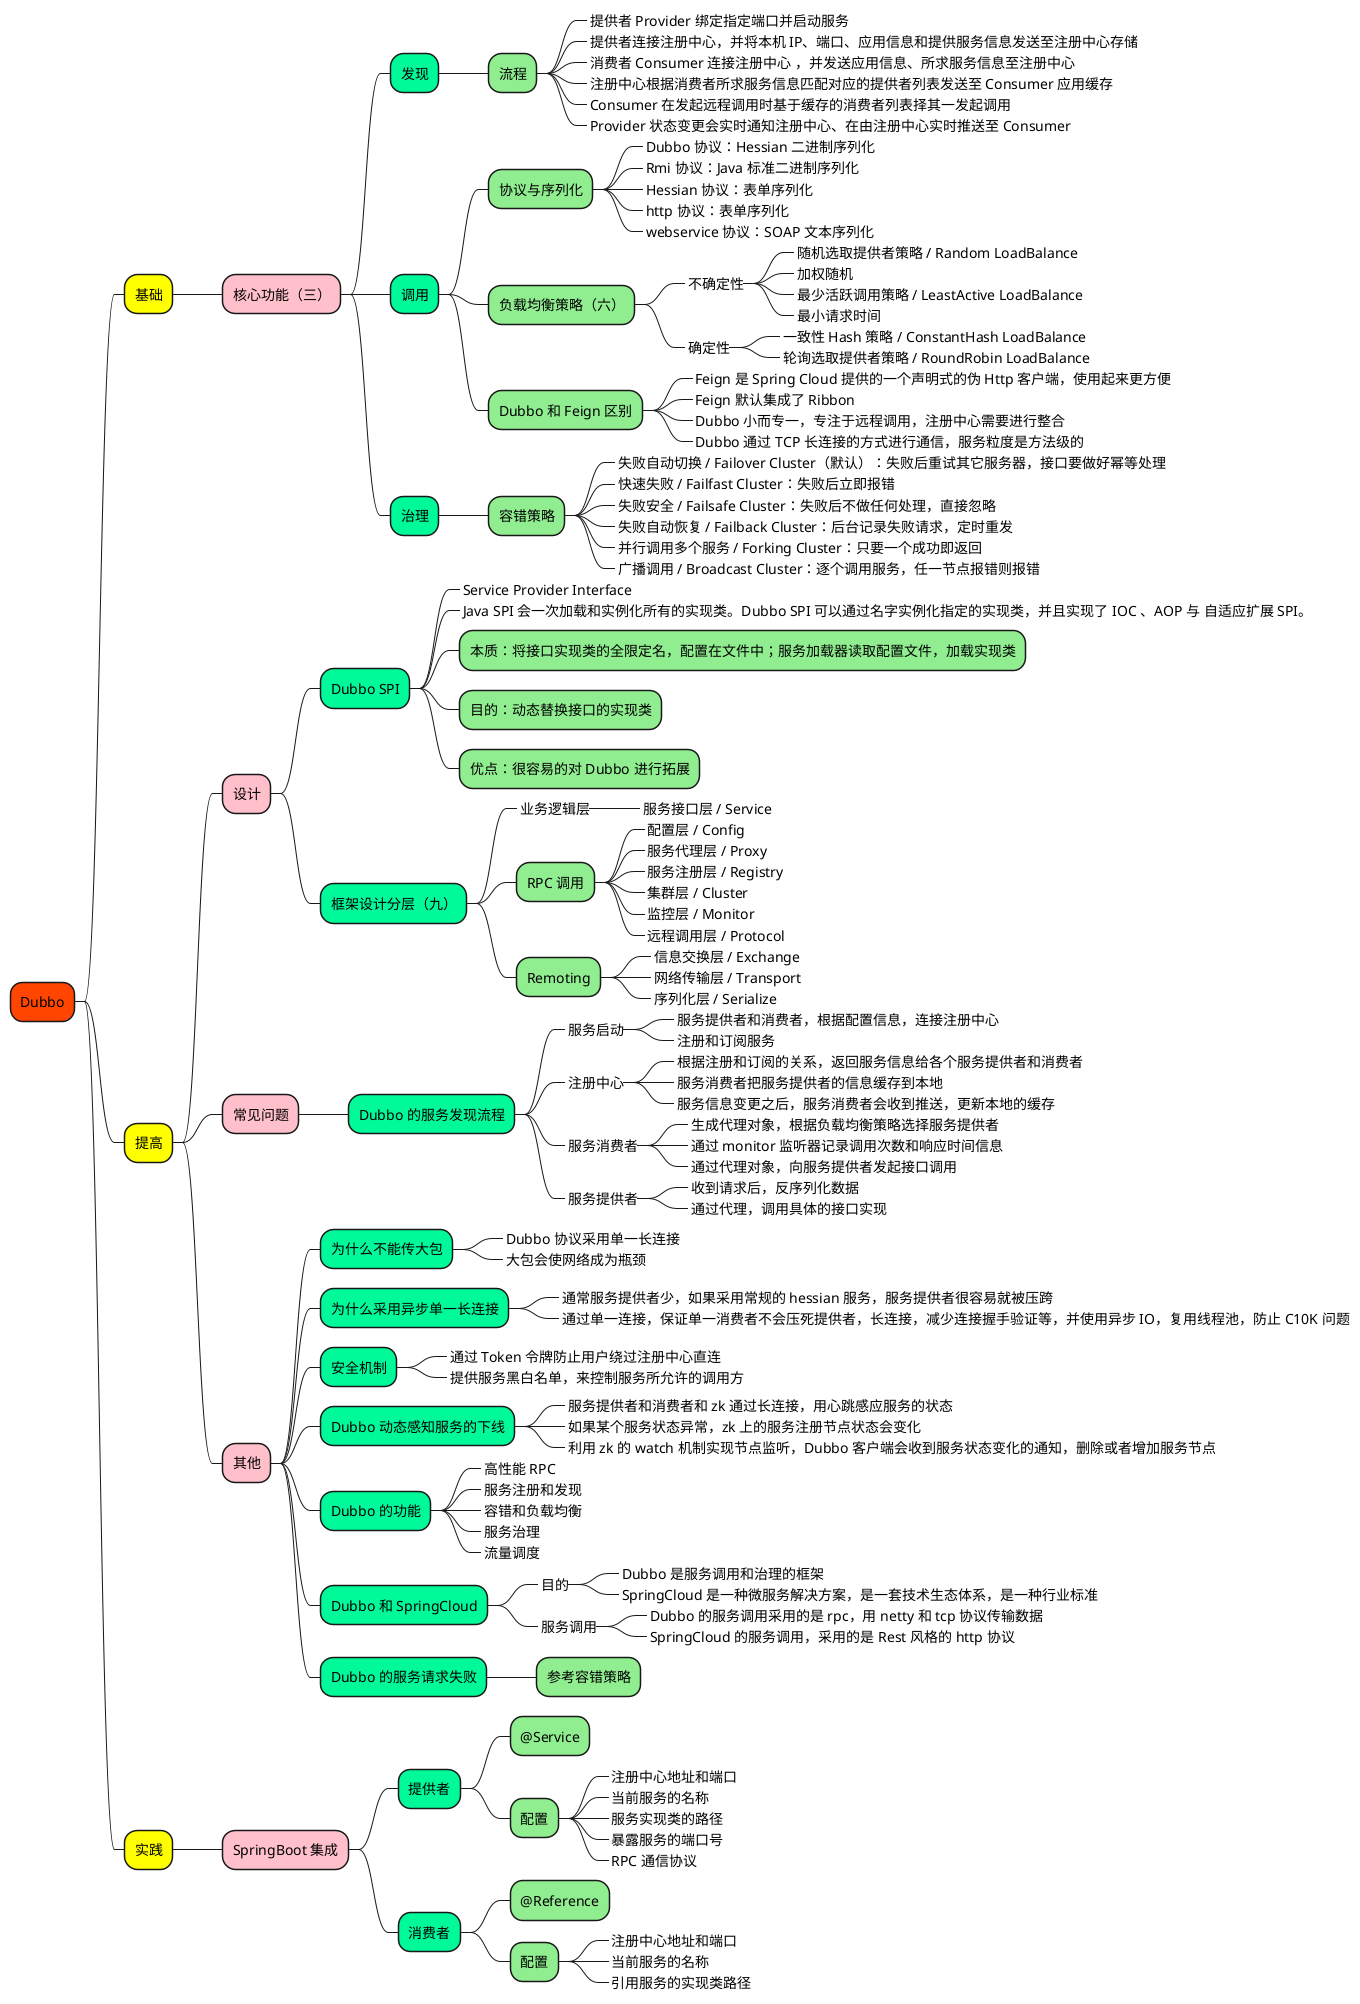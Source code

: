 @startmindmap

+[#OrangeRed] Dubbo

++[#yellow] 基础

+++[#Pink] 核心功能（三）

++++[#MediumSpringGreen] 发现

+++++[#LightGreen] 流程
++++++[#Aquamarine]_ 提供者 Provider 绑定指定端口并启动服务
++++++[#Aquamarine]_ 提供者连接注册中心，并将本机 IP、端口、应用信息和提供服务信息发送至注册中心存储
++++++[#Aquamarine]_ 消费者 Consumer 连接注册中心 ，并发送应用信息、所求服务信息至注册中心
++++++[#Aquamarine]_ 注册中心根据消费者所求服务信息匹配对应的提供者列表发送至 Consumer 应用缓存
++++++[#Aquamarine]_ Consumer 在发起远程调用时基于缓存的消费者列表择其一发起调用
++++++[#Aquamarine]_ Provider 状态变更会实时通知注册中心、在由注册中心实时推送至 Consumer

++++[#MediumSpringGreen] 调用

+++++[#LightGreen] 协议与序列化
++++++[#Aquamarine]_ Dubbo 协议：Hessian 二进制序列化
++++++[#Aquamarine]_ Rmi 协议：Java 标准二进制序列化
++++++[#Aquamarine]_ Hessian 协议：表单序列化
++++++[#Aquamarine]_ http 协议：表单序列化
++++++[#Aquamarine]_ webservice 协议：SOAP 文本序列化

+++++[#LightGreen] 负载均衡策略（六）
++++++[#Aquamarine]_ 不确定性
+++++++[#Aquamarine]_ 随机选取提供者策略 / Random LoadBalance
+++++++[#Aquamarine]_ 加权随机
+++++++[#Aquamarine]_ 最少活跃调用策略 / LeastActive LoadBalance
+++++++[#Aquamarine]_ 最小请求时间
++++++[#Aquamarine]_ 确定性
+++++++[#Aquamarine]_ 一致性 Hash 策略 / ConstantHash LoadBalance
+++++++[#Aquamarine]_ 轮询选取提供者策略 / RoundRobin LoadBalance

+++++[#LightGreen] Dubbo 和 Feign 区别
++++++[#Aquamarine]_ Feign 是 Spring Cloud 提供的一个声明式的伪 Http 客户端，使用起来更方便
++++++[#Aquamarine]_ Feign 默认集成了 Ribbon
++++++[#Aquamarine]_ Dubbo 小而专一，专注于远程调用，注册中心需要进行整合
++++++[#Aquamarine]_ Dubbo 通过 TCP 长连接的方式进行通信，服务粒度是方法级的

++++[#MediumSpringGreen] 治理

+++++[#LightGreen] 容错策略
++++++[#Aquamarine]_ 失败自动切换 / Failover Cluster（默认）：失败后重试其它服务器，接口要做好幂等处理
++++++[#Aquamarine]_ 快速失败 / Failfast Cluster：失败后立即报错
++++++[#Aquamarine]_ 失败安全 / Failsafe Cluster：失败后不做任何处理，直接忽略
++++++[#Aquamarine]_ 失败自动恢复 / Failback Cluster：后台记录失败请求，定时重发
++++++[#Aquamarine]_ 并行调用多个服务 / Forking Cluster：只要一个成功即返回
++++++[#Aquamarine]_ 广播调用 / Broadcast Cluster：逐个调用服务，任一节点报错则报错



++[#yellow] 提高

+++[#Pink] 设计

++++[#MediumSpringGreen] Dubbo SPI
+++++[#LightGreen]_ Service Provider Interface
+++++[#LightGreen]_ Java SPI 会一次加载和实例化所有的实现类。Dubbo SPI 可以通过名字实例化指定的实现类，并且实现了 IOC 、AOP 与 自适应扩展 SPI。
+++++[#LightGreen] 本质：将接口实现类的全限定名，配置在文件中；服务加载器读取配置文件，加载实现类
+++++[#LightGreen] 目的：动态替换接口的实现类
+++++[#LightGreen] 优点：很容易的对 Dubbo 进行拓展

++++[#MediumSpringGreen] 框架设计分层（九）
+++++[#LightGreen]_ 业务逻辑层
++++++[#Aquamarine]_ 服务接口层 / Service
+++++[#LightGreen] RPC 调用
++++++[#Aquamarine]_ 配置层 / Config
++++++[#Aquamarine]_ 服务代理层 / Proxy
++++++[#Aquamarine]_ 服务注册层 / Registry
++++++[#Aquamarine]_ 集群层 / Cluster
++++++[#Aquamarine]_ 监控层 / Monitor
++++++[#Aquamarine]_ 远程调用层 / Protocol
+++++[#LightGreen] Remoting
++++++[#Aquamarine]_ 信息交换层 / Exchange
++++++[#Aquamarine]_ 网络传输层 / Transport
++++++[#Aquamarine]_ 序列化层 / Serialize


+++[#Pink] 常见问题

++++[#MediumSpringGreen] Dubbo 的服务发现流程
+++++[#LightGreen]_ 服务启动
++++++[#Aquamarine]_ 服务提供者和消费者，根据配置信息，连接注册中心
++++++[#Aquamarine]_ 注册和订阅服务
+++++[#LightGreen]_ 注册中心
++++++[#Aquamarine]_ 根据注册和订阅的关系，返回服务信息给各个服务提供者和消费者
++++++[#Aquamarine]_ 服务消费者把服务提供者的信息缓存到本地
++++++[#Aquamarine]_ 服务信息变更之后，服务消费者会收到推送，更新本地的缓存
+++++[#LightGreen]_ 服务消费者
++++++[#Aquamarine]_ 生成代理对象，根据负载均衡策略选择服务提供者
++++++[#Aquamarine]_ 通过 monitor 监听器记录调用次数和响应时间信息
++++++[#Aquamarine]_ 通过代理对象，向服务提供者发起接口调用
+++++[#LightGreen]_ 服务提供者
++++++[#Aquamarine]_ 收到请求后，反序列化数据
++++++[#Aquamarine]_ 通过代理，调用具体的接口实现


+++[#Pink] 其他

++++[#MediumSpringGreen] 为什么不能传大包
+++++[#LightGreen]_ Dubbo 协议采用单一长连接
+++++[#LightGreen]_ 大包会使网络成为瓶颈
++++[#MediumSpringGreen] 为什么采用异步单一长连接
+++++[#LightGreen]_ 通常服务提供者少，如果采用常规的 hessian 服务，服务提供者很容易就被压跨
+++++[#LightGreen]_ 通过单一连接，保证单一消费者不会压死提供者，长连接，减少连接握手验证等，并使用异步 IO，复用线程池，防止 C10K 问题

++++[#MediumSpringGreen] 安全机制
+++++[#LightGreen]_ 通过 Token 令牌防止用户绕过注册中心直连
+++++[#LightGreen]_ 提供服务黑白名单，来控制服务所允许的调用方

++++[#MediumSpringGreen] Dubbo 动态感知服务的下线
+++++[#LightGreen]_ 服务提供者和消费者和 zk 通过长连接，用心跳感应服务的状态
+++++[#LightGreen]_ 如果某个服务状态异常，zk 上的服务注册节点状态会变化
+++++[#LightGreen]_ 利用 zk 的 watch 机制实现节点监听，Dubbo 客户端会收到服务状态变化的通知，删除或者增加服务节点

++++[#MediumSpringGreen] Dubbo 的功能
+++++[#LightGreen]_ 高性能 RPC
+++++[#LightGreen]_ 服务注册和发现
+++++[#LightGreen]_ 容错和负载均衡
+++++[#LightGreen]_ 服务治理
+++++[#LightGreen]_ 流量调度

++++[#MediumSpringGreen] Dubbo 和 SpringCloud
+++++[#LightGreen]_ 目的
++++++[#Aquamarine]_ Dubbo 是服务调用和治理的框架
++++++[#Aquamarine]_ SpringCloud 是一种微服务解决方案，是一套技术生态体系，是一种行业标准
+++++[#LightGreen]_ 服务调用
++++++[#Aquamarine]_ Dubbo 的服务调用采用的是 rpc，用 netty 和 tcp 协议传输数据
++++++[#Aquamarine]_ SpringCloud 的服务调用，采用的是 Rest 风格的 http 协议

++++[#MediumSpringGreen] Dubbo 的服务请求失败
+++++[#LightGreen] 参考容错策略


++[#yellow] 实践

+++[#Pink] SpringBoot 集成

++++[#MediumSpringGreen] 提供者
+++++[#LightGreen] @Service
+++++[#LightGreen] 配置
++++++[#Aquamarine]_ 注册中心地址和端口
++++++[#Aquamarine]_ 当前服务的名称
++++++[#Aquamarine]_ 服务实现类的路径
++++++[#Aquamarine]_ 暴露服务的端口号
++++++[#Aquamarine]_ RPC 通信协议

++++[#MediumSpringGreen] 消费者
+++++[#LightGreen] @Reference
+++++[#LightGreen] 配置
++++++[#Aquamarine]_ 注册中心地址和端口
++++++[#Aquamarine]_ 当前服务的名称
++++++[#Aquamarine]_ 引用服务的实现类路径






@endmindmap